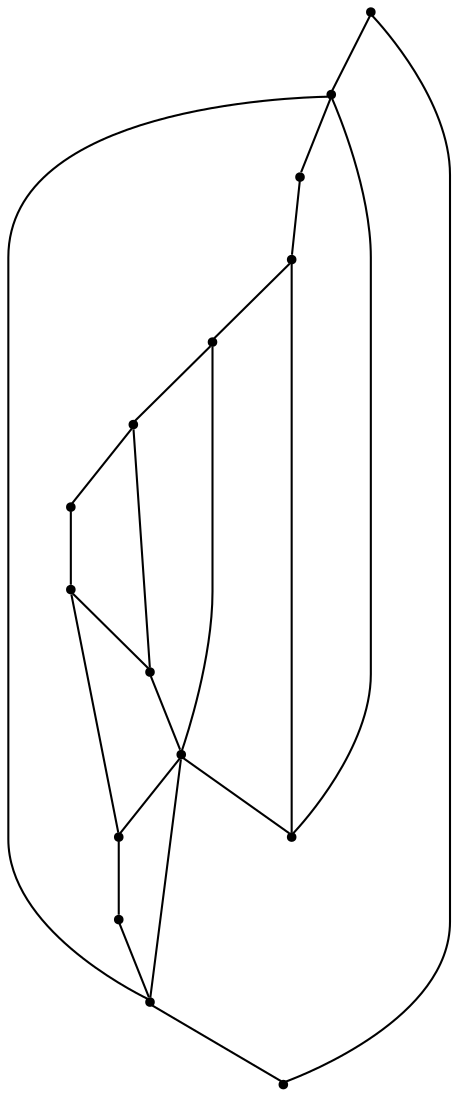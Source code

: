 graph {
  node [shape=point,comment="{\"directed\":false,\"doi\":\"10.1007/978-3-540-70904-6_28\",\"figure\":\"4 (1)\"}"]

  v0 [pos="844.4362690770349,627.249247233073"]
  v1 [pos="788.851957667151,599.4617207845054"]
  v2 [pos="816.6435728561047,488.3138402303061"]
  v3 [pos="566.5126771438954,571.6742579142253"]
  v4 [pos="705.4739325944767,543.8867314656577"]
  v5 [pos="761.059261446221,460.5263137817384"]
  v6 [pos="733.2665652252906,321.58976236979174"]
  v7 [pos="538.7199968204942,516.1013666788738"]
  v8 [pos="677.6812840661337,432.73878733317065"]
  v9 [pos="649.8906863190407,293.80229949951183"]
  v10 [pos="622.0980059956396,377.1648152669272"]
  v11 [pos="483.1357172056686,349.3772888183595"]
  v12 [pos="594.3053256722384,266.01490020751953"]
  v13 [pos="510.9283816315407,404.95132446289074"]
  v14 [pos="455.34302098473836,238.22743733723973"]

  v0 -- v1 [id="-1",pos="844.4362690770349,627.249247233073 788.851957667151,599.4617207845054 788.851957667151,599.4617207845054 788.851957667151,599.4617207845054"]
  v2 -- v0 [id="-2",pos="816.6435728561047,488.3138402303061 844.4362690770349,627.249247233073 844.4362690770349,627.249247233073 844.4362690770349,627.249247233073"]
  v1 -- v3 [id="-3",pos="788.851957667151,599.4617207845054 566.5126771438954,571.6742579142253 566.5126771438954,571.6742579142253 566.5126771438954,571.6742579142253"]
  v1 -- v4 [id="-4",pos="788.851957667151,599.4617207845054 705.4739325944767,543.8867314656577 705.4739325944767,543.8867314656577 705.4739325944767,543.8867314656577"]
  v5 -- v1 [id="-5",pos="761.059261446221,460.5263137817384 788.851957667151,599.4617207845054 788.851957667151,599.4617207845054 788.851957667151,599.4617207845054"]
  v5 -- v2 [id="-6",pos="761.059261446221,460.5263137817384 816.6435728561047,488.3138402303061 816.6435728561047,488.3138402303061 816.6435728561047,488.3138402303061"]
  v6 -- v5 [id="-7",pos="733.2665652252906,321.58976236979174 761.059261446221,460.5263137817384 761.059261446221,460.5263137817384 761.059261446221,460.5263137817384"]
  v4 -- v7 [id="-8",pos="705.4739325944767,543.8867314656577 538.7199968204942,516.1013666788738 538.7199968204942,516.1013666788738 538.7199968204942,516.1013666788738"]
  v8 -- v9 [id="-9",pos="677.6812840661337,432.73878733317065 649.8906863190407,293.80229949951183 649.8906863190407,293.80229949951183 649.8906863190407,293.80229949951183"]
  v8 -- v4 [id="-10",pos="677.6812840661337,432.73878733317065 705.4739325944767,543.8867314656577 705.4739325944767,543.8867314656577 705.4739325944767,543.8867314656577"]
  v8 -- v5 [id="-11",pos="677.6812840661337,432.73878733317065 761.059261446221,460.5263137817384 761.059261446221,460.5263137817384 761.059261446221,460.5263137817384"]
  v14 -- v12 [id="-12",pos="455.34302098473836,238.22743733723973 594.3053256722384,266.01490020751953 594.3053256722384,266.01490020751953 594.3053256722384,266.01490020751953"]
  v9 -- v6 [id="-13",pos="649.8906863190407,293.80229949951183 733.2665652252906,321.58976236979174 733.2665652252906,321.58976236979174 733.2665652252906,321.58976236979174"]
  v10 -- v11 [id="-14",pos="622.0980059956396,377.1648152669272 483.1357172056686,349.3772888183595 483.1357172056686,349.3772888183595 483.1357172056686,349.3772888183595"]
  v10 -- v8 [id="-15",pos="622.0980059956396,377.1648152669272 677.6812840661337,432.73878733317065 677.6812840661337,432.73878733317065 677.6812840661337,432.73878733317065"]
  v12 -- v9 [id="-16",pos="594.3053256722384,266.01490020751953 649.8906863190407,293.80229949951183 649.8906863190407,293.80229949951183 649.8906863190407,293.80229949951183"]
  v12 -- v10 [id="-17",pos="594.3053256722384,266.01490020751953 622.0980059956396,377.1648152669272 622.0980059956396,377.1648152669272 622.0980059956396,377.1648152669272"]
  v3 -- v7 [id="-18",pos="566.5126771438954,571.6742579142253 538.7199968204942,516.1013666788738 538.7199968204942,516.1013666788738 538.7199968204942,516.1013666788738"]
  v7 -- v13 [id="-19",pos="538.7199968204942,516.1013666788738 510.9283816315407,404.95132446289074 510.9283816315407,404.95132446289074 510.9283816315407,404.95132446289074"]
  v13 -- v8 [id="-20",pos="510.9283816315407,404.95132446289074 677.6812840661337,432.73878733317065 677.6812840661337,432.73878733317065 677.6812840661337,432.73878733317065"]
  v13 -- v11 [id="-21",pos="510.9283816315407,404.95132446289074 483.1357172056686,349.3772888183595 483.1357172056686,349.3772888183595 483.1357172056686,349.3772888183595"]
  v11 -- v14 [id="-22",pos="483.1357172056686,349.3772888183595 455.34302098473836,238.22743733723973 455.34302098473836,238.22743733723973 455.34302098473836,238.22743733723973"]
}